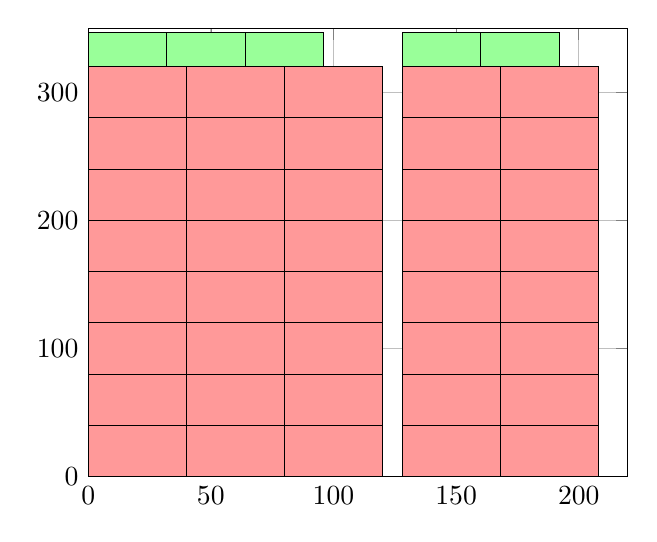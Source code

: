 \begin{tikzpicture}
	\begin{axis}[xmin=0, xmax=220, ymin=0, ymax=350, grid=major]
		\filldraw[draw=black,fill=red!40] (axis cs:128.0,0.0) rectangle (axis cs:168.0,40.0);
		\filldraw[draw=black,fill=red!40] (axis cs:128.0,40.0) rectangle (axis cs:168.0,80.0);
		\filldraw[draw=black,fill=red!40] (axis cs:128.0,80.0) rectangle (axis cs:168.0,120.0);
		\filldraw[draw=black,fill=red!40] (axis cs:128.0,120.0) rectangle (axis cs:168.0,160.0);
		\filldraw[draw=black,fill=red!40] (axis cs:128.0,160.0) rectangle (axis cs:168.0,200.0);
		\filldraw[draw=black,fill=red!40] (axis cs:128.0,200.0) rectangle (axis cs:168.0,240.0);
		\filldraw[draw=black,fill=red!40] (axis cs:128.0,240.0) rectangle (axis cs:168.0,280.0);
		\filldraw[draw=black,fill=red!40] (axis cs:128.0,280.0) rectangle (axis cs:168.0,320.0);
		\filldraw[draw=black,fill=red!40] (axis cs:168.0,0.0) rectangle (axis cs:208.0,40.0);
		\filldraw[draw=black,fill=red!40] (axis cs:168.0,40.0) rectangle (axis cs:208.0,80.0);
		\filldraw[draw=black,fill=red!40] (axis cs:168.0,80.0) rectangle (axis cs:208.0,120.0);
		\filldraw[draw=black,fill=red!40] (axis cs:168.0,120.0) rectangle (axis cs:208.0,160.0);
		\filldraw[draw=black,fill=red!40] (axis cs:168.0,160.0) rectangle (axis cs:208.0,200.0);
		\filldraw[draw=black,fill=red!40] (axis cs:168.0,200.0) rectangle (axis cs:208.0,240.0);
		\filldraw[draw=black,fill=red!40] (axis cs:168.0,240.0) rectangle (axis cs:208.0,280.0);
		\filldraw[draw=black,fill=red!40] (axis cs:168.0,280.0) rectangle (axis cs:208.0,320.0);
		\filldraw[draw=black,fill=red!40] (axis cs:0.0,0.0) rectangle (axis cs:40.0,40.0);
		\filldraw[draw=black,fill=red!40] (axis cs:0.0,40.0) rectangle (axis cs:40.0,80.0);
		\filldraw[draw=black,fill=red!40] (axis cs:0.0,80.0) rectangle (axis cs:40.0,120.0);
		\filldraw[draw=black,fill=red!40] (axis cs:0.0,120.0) rectangle (axis cs:40.0,160.0);
		\filldraw[draw=black,fill=red!40] (axis cs:0.0,160.0) rectangle (axis cs:40.0,200.0);
		\filldraw[draw=black,fill=red!40] (axis cs:0.0,200.0) rectangle (axis cs:40.0,240.0);
		\filldraw[draw=black,fill=red!40] (axis cs:0.0,240.0) rectangle (axis cs:40.0,280.0);
		\filldraw[draw=black,fill=red!40] (axis cs:0.0,280.0) rectangle (axis cs:40.0,320.0);
		\filldraw[draw=black,fill=red!40] (axis cs:40.0,0.0) rectangle (axis cs:80.0,40.0);
		\filldraw[draw=black,fill=red!40] (axis cs:40.0,40.0) rectangle (axis cs:80.0,80.0);
		\filldraw[draw=black,fill=red!40] (axis cs:40.0,80.0) rectangle (axis cs:80.0,120.0);
		\filldraw[draw=black,fill=red!40] (axis cs:40.0,120.0) rectangle (axis cs:80.0,160.0);
		\filldraw[draw=black,fill=red!40] (axis cs:40.0,160.0) rectangle (axis cs:80.0,200.0);
		\filldraw[draw=black,fill=red!40] (axis cs:40.0,200.0) rectangle (axis cs:80.0,240.0);
		\filldraw[draw=black,fill=red!40] (axis cs:40.0,240.0) rectangle (axis cs:80.0,280.0);
		\filldraw[draw=black,fill=red!40] (axis cs:40.0,280.0) rectangle (axis cs:80.0,320.0);
		\filldraw[draw=black,fill=red!40] (axis cs:80.0,0.0) rectangle (axis cs:120.0,40.0);
		\filldraw[draw=black,fill=red!40] (axis cs:80.0,40.0) rectangle (axis cs:120.0,80.0);
		\filldraw[draw=black,fill=red!40] (axis cs:80.0,80.0) rectangle (axis cs:120.0,120.0);
		\filldraw[draw=black,fill=red!40] (axis cs:80.0,120.0) rectangle (axis cs:120.0,160.0);
		\filldraw[draw=black,fill=red!40] (axis cs:80.0,160.0) rectangle (axis cs:120.0,200.0);
		\filldraw[draw=black,fill=red!40] (axis cs:80.0,200.0) rectangle (axis cs:120.0,240.0);
		\filldraw[draw=black,fill=red!40] (axis cs:80.0,240.0) rectangle (axis cs:120.0,280.0);
		\filldraw[draw=black,fill=red!40] (axis cs:80.0,280.0) rectangle (axis cs:120.0,320.0);
		\filldraw[draw=black,fill=red!40] (axis cs:128.0,0.0) rectangle (axis cs:168.0,40.0);
		\filldraw[draw=black,fill=red!40] (axis cs:128.0,40.0) rectangle (axis cs:168.0,80.0);
		\filldraw[draw=black,fill=red!40] (axis cs:128.0,80.0) rectangle (axis cs:168.0,120.0);
		\filldraw[draw=black,fill=red!40] (axis cs:128.0,120.0) rectangle (axis cs:168.0,160.0);
		\filldraw[draw=black,fill=red!40] (axis cs:128.0,160.0) rectangle (axis cs:168.0,200.0);
		\filldraw[draw=black,fill=red!40] (axis cs:128.0,200.0) rectangle (axis cs:168.0,240.0);
		\filldraw[draw=black,fill=red!40] (axis cs:128.0,240.0) rectangle (axis cs:168.0,280.0);
		\filldraw[draw=black,fill=red!40] (axis cs:128.0,280.0) rectangle (axis cs:168.0,320.0);
		\filldraw[draw=black,fill=red!40] (axis cs:168.0,0.0) rectangle (axis cs:208.0,40.0);
		\filldraw[draw=black,fill=red!40] (axis cs:168.0,40.0) rectangle (axis cs:208.0,80.0);
		\filldraw[draw=black,fill=red!40] (axis cs:168.0,80.0) rectangle (axis cs:208.0,120.0);
		\filldraw[draw=black,fill=red!40] (axis cs:168.0,120.0) rectangle (axis cs:208.0,160.0);
		\filldraw[draw=black,fill=red!40] (axis cs:168.0,160.0) rectangle (axis cs:208.0,200.0);
		\filldraw[draw=black,fill=red!40] (axis cs:168.0,200.0) rectangle (axis cs:208.0,240.0);
		\filldraw[draw=black,fill=red!40] (axis cs:168.0,240.0) rectangle (axis cs:208.0,280.0);
		\filldraw[draw=black,fill=red!40] (axis cs:168.0,280.0) rectangle (axis cs:208.0,320.0);
		\filldraw[draw=black,fill=green!40] (axis cs:0.0,320.0) rectangle (axis cs:32.0,347.0);
		\filldraw[draw=black,fill=green!40] (axis cs:32.0,320.0) rectangle (axis cs:64.0,347.0);
		\filldraw[draw=black,fill=green!40] (axis cs:64.0,320.0) rectangle (axis cs:96.0,347.0);
		\filldraw[draw=black,fill=green!40] (axis cs:128.0,320.0) rectangle (axis cs:160.0,347.0);
		\filldraw[draw=black,fill=green!40] (axis cs:160.0,320.0) rectangle (axis cs:192.0,347.0);
	\end{axis}
\end{tikzpicture}
